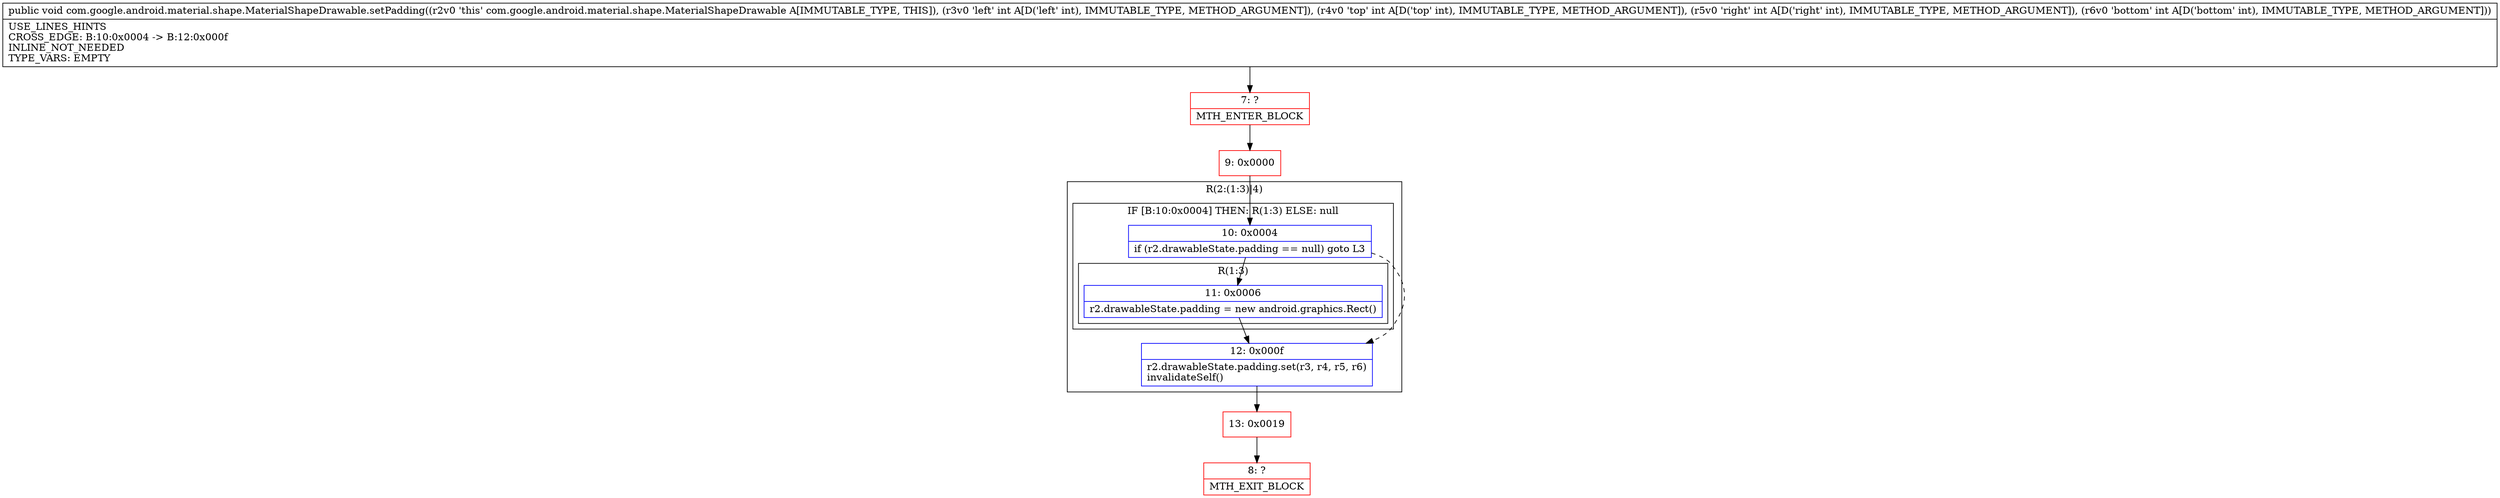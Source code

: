 digraph "CFG forcom.google.android.material.shape.MaterialShapeDrawable.setPadding(IIII)V" {
subgraph cluster_Region_1140988503 {
label = "R(2:(1:3)|4)";
node [shape=record,color=blue];
subgraph cluster_IfRegion_1390386831 {
label = "IF [B:10:0x0004] THEN: R(1:3) ELSE: null";
node [shape=record,color=blue];
Node_10 [shape=record,label="{10\:\ 0x0004|if (r2.drawableState.padding == null) goto L3\l}"];
subgraph cluster_Region_681540411 {
label = "R(1:3)";
node [shape=record,color=blue];
Node_11 [shape=record,label="{11\:\ 0x0006|r2.drawableState.padding = new android.graphics.Rect()\l}"];
}
}
Node_12 [shape=record,label="{12\:\ 0x000f|r2.drawableState.padding.set(r3, r4, r5, r6)\linvalidateSelf()\l}"];
}
Node_7 [shape=record,color=red,label="{7\:\ ?|MTH_ENTER_BLOCK\l}"];
Node_9 [shape=record,color=red,label="{9\:\ 0x0000}"];
Node_13 [shape=record,color=red,label="{13\:\ 0x0019}"];
Node_8 [shape=record,color=red,label="{8\:\ ?|MTH_EXIT_BLOCK\l}"];
MethodNode[shape=record,label="{public void com.google.android.material.shape.MaterialShapeDrawable.setPadding((r2v0 'this' com.google.android.material.shape.MaterialShapeDrawable A[IMMUTABLE_TYPE, THIS]), (r3v0 'left' int A[D('left' int), IMMUTABLE_TYPE, METHOD_ARGUMENT]), (r4v0 'top' int A[D('top' int), IMMUTABLE_TYPE, METHOD_ARGUMENT]), (r5v0 'right' int A[D('right' int), IMMUTABLE_TYPE, METHOD_ARGUMENT]), (r6v0 'bottom' int A[D('bottom' int), IMMUTABLE_TYPE, METHOD_ARGUMENT]))  | USE_LINES_HINTS\lCROSS_EDGE: B:10:0x0004 \-\> B:12:0x000f\lINLINE_NOT_NEEDED\lTYPE_VARS: EMPTY\l}"];
MethodNode -> Node_7;Node_10 -> Node_11;
Node_10 -> Node_12[style=dashed];
Node_11 -> Node_12;
Node_12 -> Node_13;
Node_7 -> Node_9;
Node_9 -> Node_10;
Node_13 -> Node_8;
}

